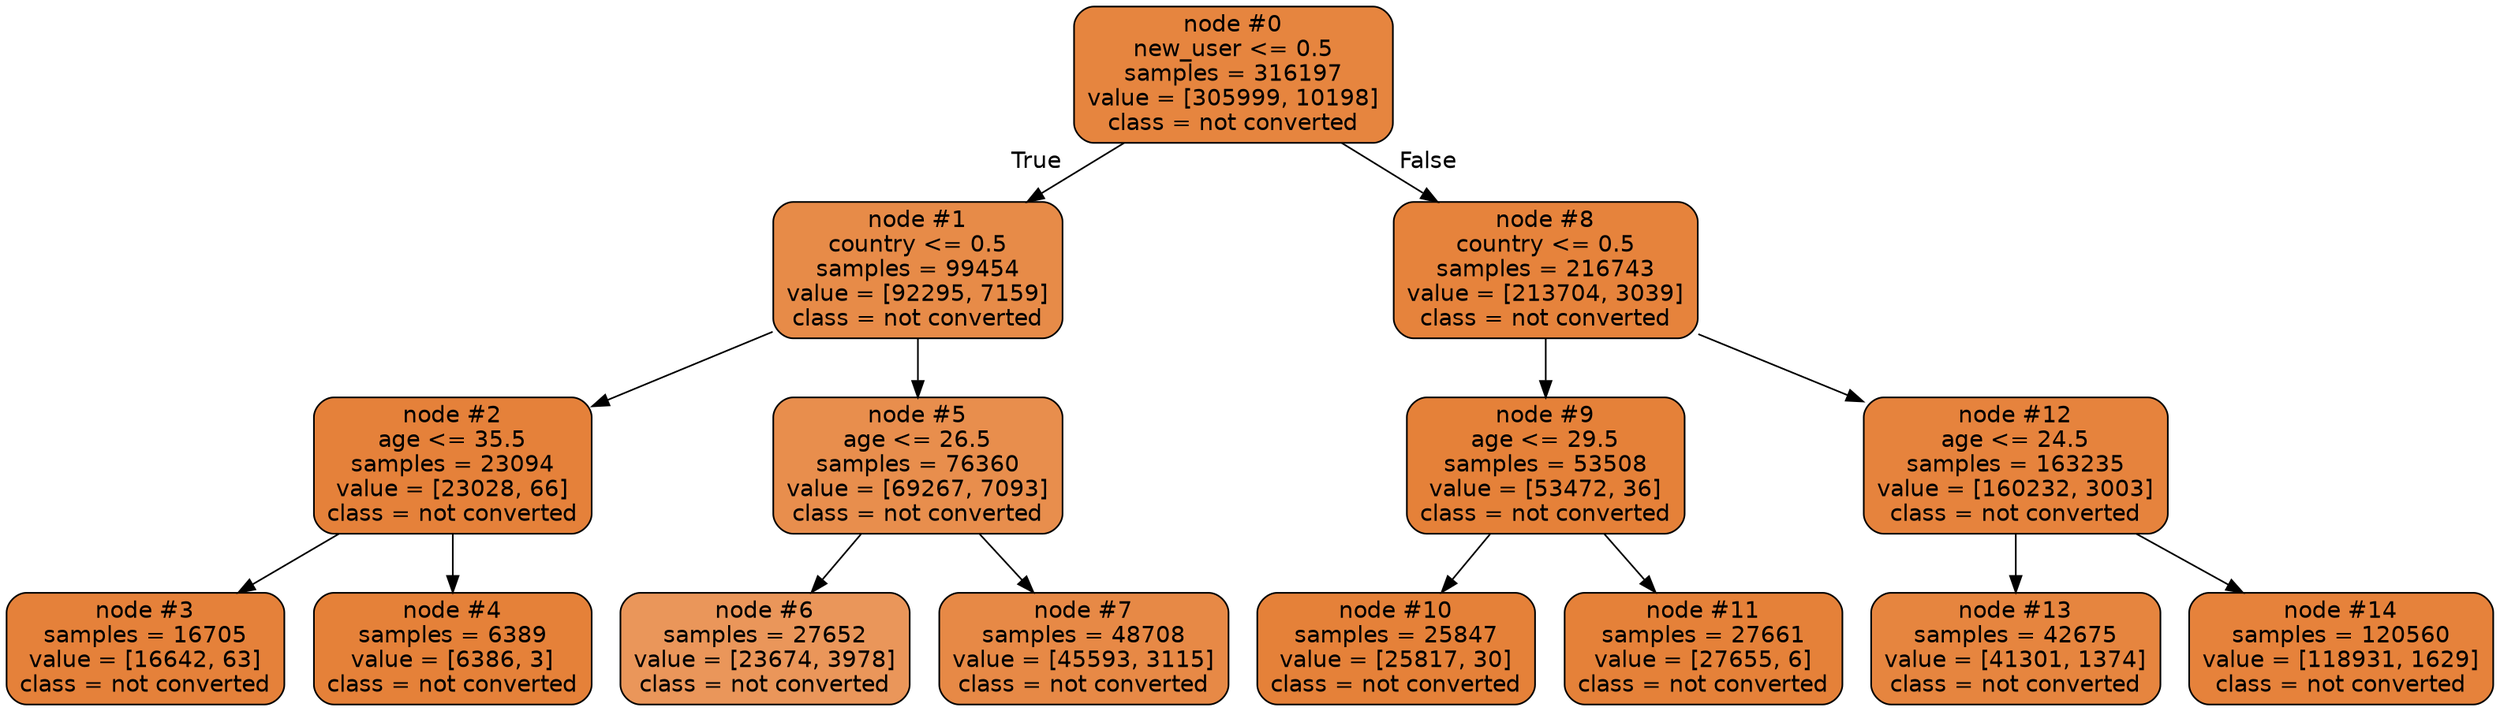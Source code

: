 digraph Tree {
node [shape=box, style="filled, rounded", color="black", fontname=helvetica] ;
edge [fontname=helvetica] ;
0 [label="node #0\nnew_user <= 0.5\nsamples = 316197\nvalue = [305999, 10198]\nclass = not converted", fillcolor="#e58139f7"] ;
1 [label="node #1\ncountry <= 0.5\nsamples = 99454\nvalue = [92295, 7159]\nclass = not converted", fillcolor="#e58139eb"] ;
0 -> 1 [labeldistance=2.5, labelangle=45, headlabel="True"] ;
2 [label="node #2\nage <= 35.5\nsamples = 23094\nvalue = [23028, 66]\nclass = not converted", fillcolor="#e58139fe"] ;
1 -> 2 ;
3 [label="node #3\nsamples = 16705\nvalue = [16642, 63]\nclass = not converted", fillcolor="#e58139fe"] ;
2 -> 3 ;
4 [label="node #4\nsamples = 6389\nvalue = [6386, 3]\nclass = not converted", fillcolor="#e58139ff"] ;
2 -> 4 ;
5 [label="node #5\nage <= 26.5\nsamples = 76360\nvalue = [69267, 7093]\nclass = not converted", fillcolor="#e58139e5"] ;
1 -> 5 ;
6 [label="node #6\nsamples = 27652\nvalue = [23674, 3978]\nclass = not converted", fillcolor="#e58139d4"] ;
5 -> 6 ;
7 [label="node #7\nsamples = 48708\nvalue = [45593, 3115]\nclass = not converted", fillcolor="#e58139ee"] ;
5 -> 7 ;
8 [label="node #8\ncountry <= 0.5\nsamples = 216743\nvalue = [213704, 3039]\nclass = not converted", fillcolor="#e58139fb"] ;
0 -> 8 [labeldistance=2.5, labelangle=-45, headlabel="False"] ;
9 [label="node #9\nage <= 29.5\nsamples = 53508\nvalue = [53472, 36]\nclass = not converted", fillcolor="#e58139ff"] ;
8 -> 9 ;
10 [label="node #10\nsamples = 25847\nvalue = [25817, 30]\nclass = not converted", fillcolor="#e58139ff"] ;
9 -> 10 ;
11 [label="node #11\nsamples = 27661\nvalue = [27655, 6]\nclass = not converted", fillcolor="#e58139ff"] ;
9 -> 11 ;
12 [label="node #12\nage <= 24.5\nsamples = 163235\nvalue = [160232, 3003]\nclass = not converted", fillcolor="#e58139fa"] ;
8 -> 12 ;
13 [label="node #13\nsamples = 42675\nvalue = [41301, 1374]\nclass = not converted", fillcolor="#e58139f7"] ;
12 -> 13 ;
14 [label="node #14\nsamples = 120560\nvalue = [118931, 1629]\nclass = not converted", fillcolor="#e58139fc"] ;
12 -> 14 ;
}
